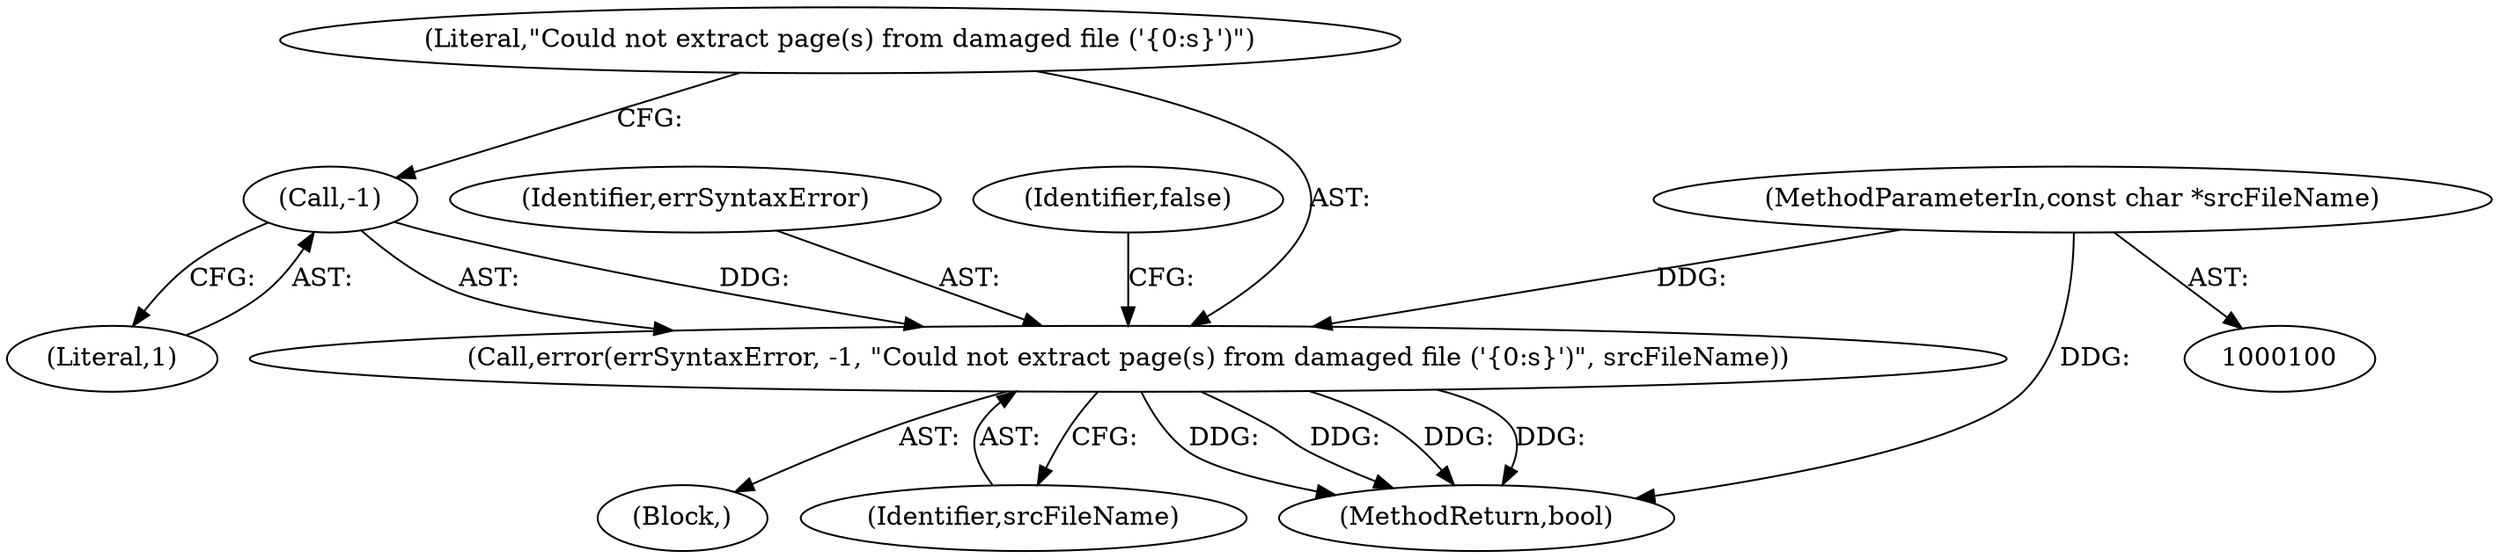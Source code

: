 digraph "0_poppler_b8682d868ddf7f741e93b791588af0932893f95c@pointer" {
"1000119" [label="(Call,error(errSyntaxError, -1, \"Could not extract page(s) from damaged file ('{0:s}')\", srcFileName))"];
"1000121" [label="(Call,-1)"];
"1000101" [label="(MethodParameterIn,const char *srcFileName)"];
"1000120" [label="(Identifier,errSyntaxError)"];
"1000124" [label="(Identifier,srcFileName)"];
"1000101" [label="(MethodParameterIn,const char *srcFileName)"];
"1000118" [label="(Block,)"];
"1000121" [label="(Call,-1)"];
"1000119" [label="(Call,error(errSyntaxError, -1, \"Could not extract page(s) from damaged file ('{0:s}')\", srcFileName))"];
"1000126" [label="(Identifier,false)"];
"1000218" [label="(MethodReturn,bool)"];
"1000123" [label="(Literal,\"Could not extract page(s) from damaged file ('{0:s}')\")"];
"1000122" [label="(Literal,1)"];
"1000119" -> "1000118"  [label="AST: "];
"1000119" -> "1000124"  [label="CFG: "];
"1000120" -> "1000119"  [label="AST: "];
"1000121" -> "1000119"  [label="AST: "];
"1000123" -> "1000119"  [label="AST: "];
"1000124" -> "1000119"  [label="AST: "];
"1000126" -> "1000119"  [label="CFG: "];
"1000119" -> "1000218"  [label="DDG: "];
"1000119" -> "1000218"  [label="DDG: "];
"1000119" -> "1000218"  [label="DDG: "];
"1000119" -> "1000218"  [label="DDG: "];
"1000121" -> "1000119"  [label="DDG: "];
"1000101" -> "1000119"  [label="DDG: "];
"1000121" -> "1000122"  [label="CFG: "];
"1000122" -> "1000121"  [label="AST: "];
"1000123" -> "1000121"  [label="CFG: "];
"1000101" -> "1000100"  [label="AST: "];
"1000101" -> "1000218"  [label="DDG: "];
}
